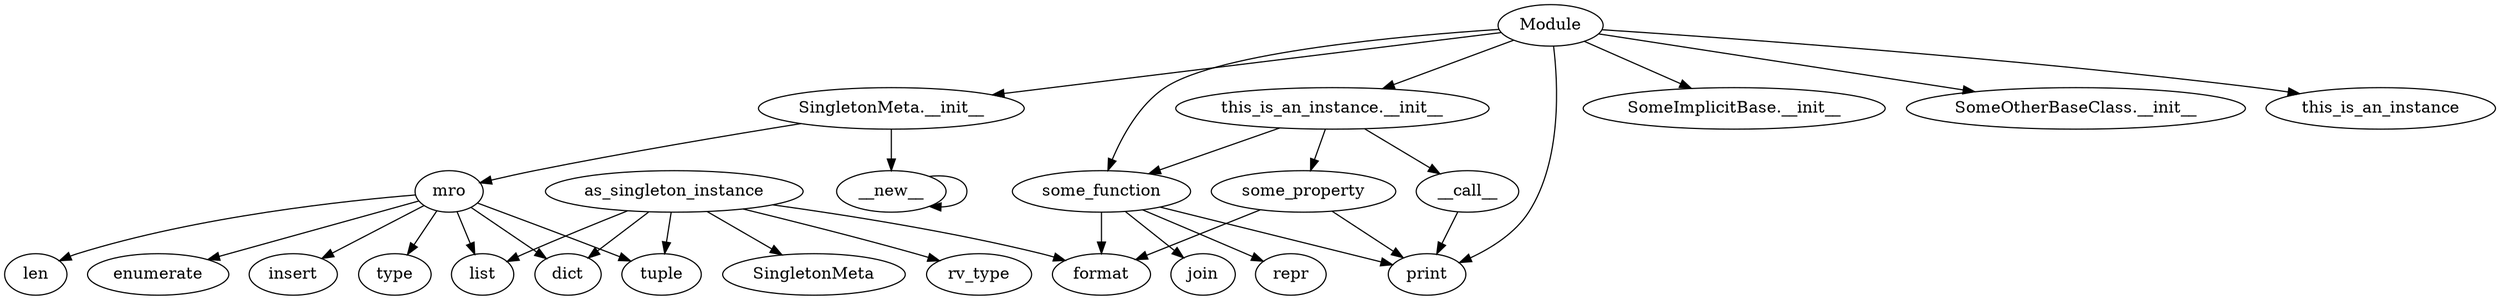 digraph  {
__new__;
mro;
list;
type;
dict;
len;
enumerate;
insert;
tuple;
as_singleton_instance;
format;
SingletonMeta;
rv_type;
__call__;
print;
some_function;
join;
repr;
some_property;
Module;
"SomeImplicitBase.__init__";
"SingletonMeta.__init__";
"SomeOtherBaseClass.__init__";
"this_is_an_instance.__init__";
this_is_an_instance;
__new__ -> __new__;
mro -> list;
mro -> type;
mro -> dict;
mro -> len;
mro -> enumerate;
mro -> insert;
mro -> tuple;
as_singleton_instance -> format;
as_singleton_instance -> dict;
as_singleton_instance -> list;
as_singleton_instance -> SingletonMeta;
as_singleton_instance -> tuple;
as_singleton_instance -> rv_type;
__call__ -> print;
some_function -> print;
some_function -> format;
some_function -> join;
some_function -> repr;
some_property -> print;
some_property -> format;
Module -> "SomeImplicitBase.__init__";
Module -> "SingletonMeta.__init__";
Module -> "SomeOtherBaseClass.__init__";
Module -> "this_is_an_instance.__init__";
Module -> this_is_an_instance;
Module -> some_function;
Module -> print;
"SingletonMeta.__init__" -> __new__;
"SingletonMeta.__init__" -> mro;
"this_is_an_instance.__init__" -> __call__;
"this_is_an_instance.__init__" -> some_function;
"this_is_an_instance.__init__" -> some_property;
}

